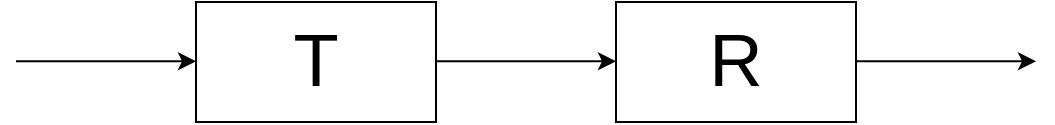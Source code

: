 <mxfile version="12.7.9" type="device"><diagram id="I5BP6vOR_1D-y6K9_unL" name="Page-1"><mxGraphModel dx="1843" dy="540" grid="1" gridSize="10" guides="1" tooltips="1" connect="1" arrows="1" fold="1" page="1" pageScale="1" pageWidth="827" pageHeight="1169" math="0" shadow="0"><root><mxCell id="0"/><mxCell id="1" parent="0"/><mxCell id="Dvv93qsHE8iZuxDN588F-55" value="" style="group" vertex="1" connectable="0" parent="1"><mxGeometry width="510" height="60" as="geometry"/></mxCell><mxCell id="Dvv93qsHE8iZuxDN588F-16" value="" style="endArrow=classic;html=1;entryX=0;entryY=0.5;entryDx=0;entryDy=0;" edge="1" parent="Dvv93qsHE8iZuxDN588F-55"><mxGeometry width="50" height="50" relative="1" as="geometry"><mxPoint y="29.64" as="sourcePoint"/><mxPoint x="90" y="29.64" as="targetPoint"/></mxGeometry></mxCell><mxCell id="Dvv93qsHE8iZuxDN588F-37" value="&lt;span style=&quot;font-size: 37px&quot;&gt;T&lt;/span&gt;" style="rounded=0;whiteSpace=wrap;html=1;" vertex="1" parent="Dvv93qsHE8iZuxDN588F-55"><mxGeometry x="90" width="120" height="60" as="geometry"/></mxCell><mxCell id="Dvv93qsHE8iZuxDN588F-38" value="" style="endArrow=classic;html=1;entryX=0;entryY=0.5;entryDx=0;entryDy=0;" edge="1" parent="Dvv93qsHE8iZuxDN588F-55"><mxGeometry width="50" height="50" relative="1" as="geometry"><mxPoint x="210" y="29.64" as="sourcePoint"/><mxPoint x="300" y="29.64" as="targetPoint"/></mxGeometry></mxCell><mxCell id="Dvv93qsHE8iZuxDN588F-53" value="&lt;span style=&quot;font-size: 37px&quot;&gt;R&lt;/span&gt;" style="rounded=0;whiteSpace=wrap;html=1;" vertex="1" parent="Dvv93qsHE8iZuxDN588F-55"><mxGeometry x="300" width="120" height="60" as="geometry"/></mxCell><mxCell id="Dvv93qsHE8iZuxDN588F-54" value="" style="endArrow=classic;html=1;entryX=0;entryY=0.5;entryDx=0;entryDy=0;" edge="1" parent="Dvv93qsHE8iZuxDN588F-55"><mxGeometry width="50" height="50" relative="1" as="geometry"><mxPoint x="420" y="29.64" as="sourcePoint"/><mxPoint x="510" y="29.64" as="targetPoint"/></mxGeometry></mxCell></root></mxGraphModel></diagram></mxfile>